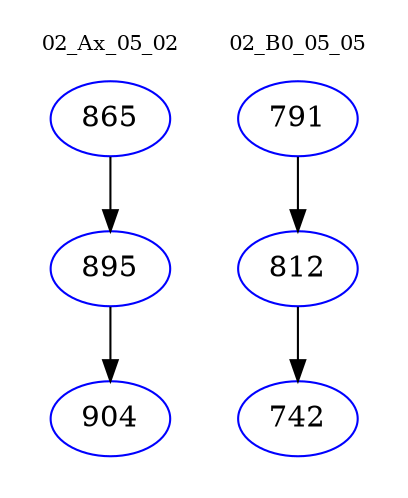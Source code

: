 digraph{
subgraph cluster_0 {
color = white
label = "02_Ax_05_02";
fontsize=10;
T0_865 [label="865", color="blue"]
T0_865 -> T0_895 [color="black"]
T0_895 [label="895", color="blue"]
T0_895 -> T0_904 [color="black"]
T0_904 [label="904", color="blue"]
}
subgraph cluster_1 {
color = white
label = "02_B0_05_05";
fontsize=10;
T1_791 [label="791", color="blue"]
T1_791 -> T1_812 [color="black"]
T1_812 [label="812", color="blue"]
T1_812 -> T1_742 [color="black"]
T1_742 [label="742", color="blue"]
}
}
